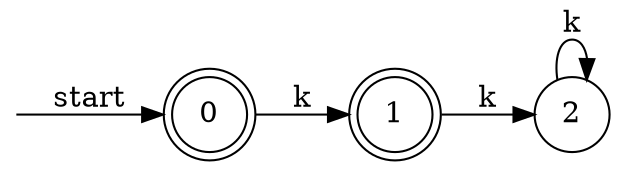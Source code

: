 digraph dfa {
    rankdir = LR;
    node [shape = doublecircle];    __start [style = invis, shape = point];
    __start -> "0" [ label = "start" ];
    node [shape = doublecircle]; "0" "1"
    node [shape = circle];
    "0" -> "1" [ label = "k" ];
    "1" -> "2" [ label = "k" ];
    "2" -> "2" [ label = "k" ];
}
